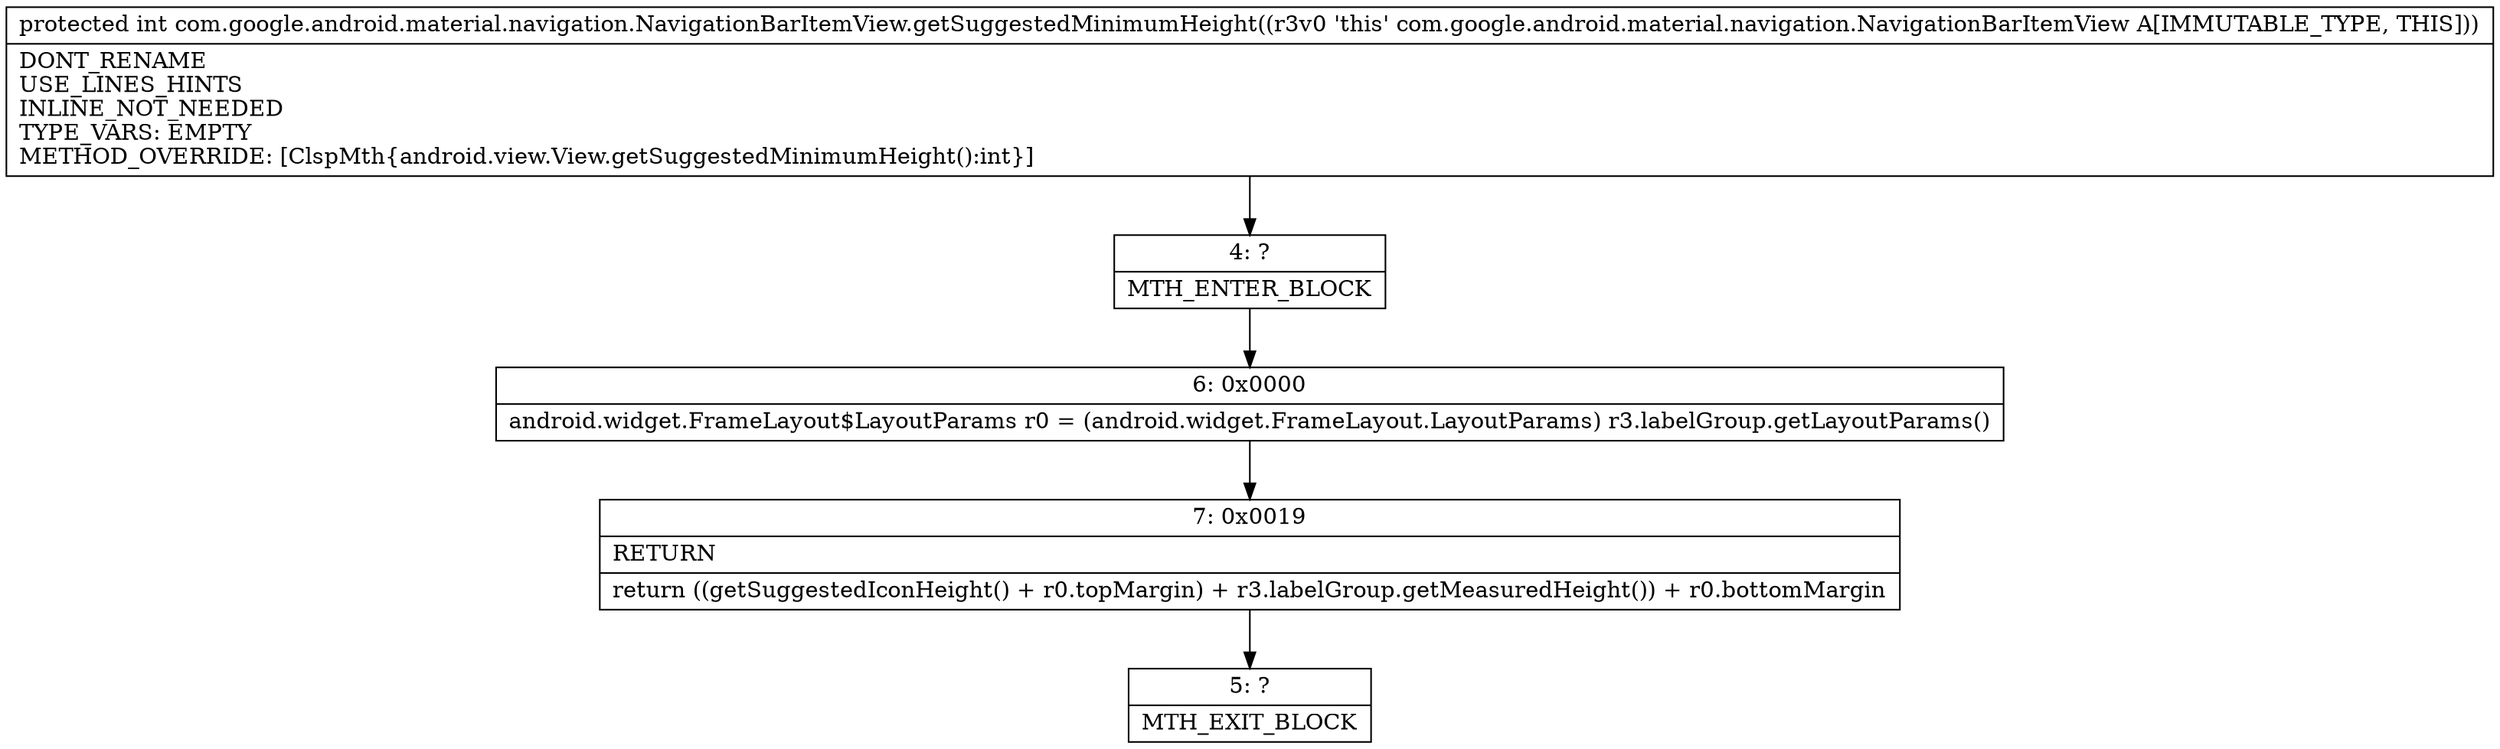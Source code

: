 digraph "CFG forcom.google.android.material.navigation.NavigationBarItemView.getSuggestedMinimumHeight()I" {
Node_4 [shape=record,label="{4\:\ ?|MTH_ENTER_BLOCK\l}"];
Node_6 [shape=record,label="{6\:\ 0x0000|android.widget.FrameLayout$LayoutParams r0 = (android.widget.FrameLayout.LayoutParams) r3.labelGroup.getLayoutParams()\l}"];
Node_7 [shape=record,label="{7\:\ 0x0019|RETURN\l|return ((getSuggestedIconHeight() + r0.topMargin) + r3.labelGroup.getMeasuredHeight()) + r0.bottomMargin\l}"];
Node_5 [shape=record,label="{5\:\ ?|MTH_EXIT_BLOCK\l}"];
MethodNode[shape=record,label="{protected int com.google.android.material.navigation.NavigationBarItemView.getSuggestedMinimumHeight((r3v0 'this' com.google.android.material.navigation.NavigationBarItemView A[IMMUTABLE_TYPE, THIS]))  | DONT_RENAME\lUSE_LINES_HINTS\lINLINE_NOT_NEEDED\lTYPE_VARS: EMPTY\lMETHOD_OVERRIDE: [ClspMth\{android.view.View.getSuggestedMinimumHeight():int\}]\l}"];
MethodNode -> Node_4;Node_4 -> Node_6;
Node_6 -> Node_7;
Node_7 -> Node_5;
}

